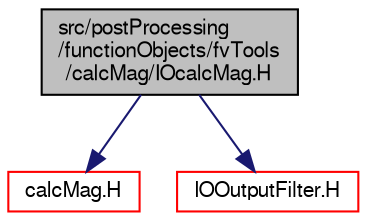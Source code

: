 digraph "src/postProcessing/functionObjects/fvTools/calcMag/IOcalcMag.H"
{
  bgcolor="transparent";
  edge [fontname="FreeSans",fontsize="10",labelfontname="FreeSans",labelfontsize="10"];
  node [fontname="FreeSans",fontsize="10",shape=record];
  Node0 [label="src/postProcessing\l/functionObjects/fvTools\l/calcMag/IOcalcMag.H",height=0.2,width=0.4,color="black", fillcolor="grey75", style="filled", fontcolor="black"];
  Node0 -> Node1 [color="midnightblue",fontsize="10",style="solid",fontname="FreeSans"];
  Node1 [label="calcMag.H",height=0.2,width=0.4,color="red",URL="$a13565.html"];
  Node0 -> Node71 [color="midnightblue",fontsize="10",style="solid",fontname="FreeSans"];
  Node71 [label="IOOutputFilter.H",height=0.2,width=0.4,color="red",URL="$a08969.html"];
}
